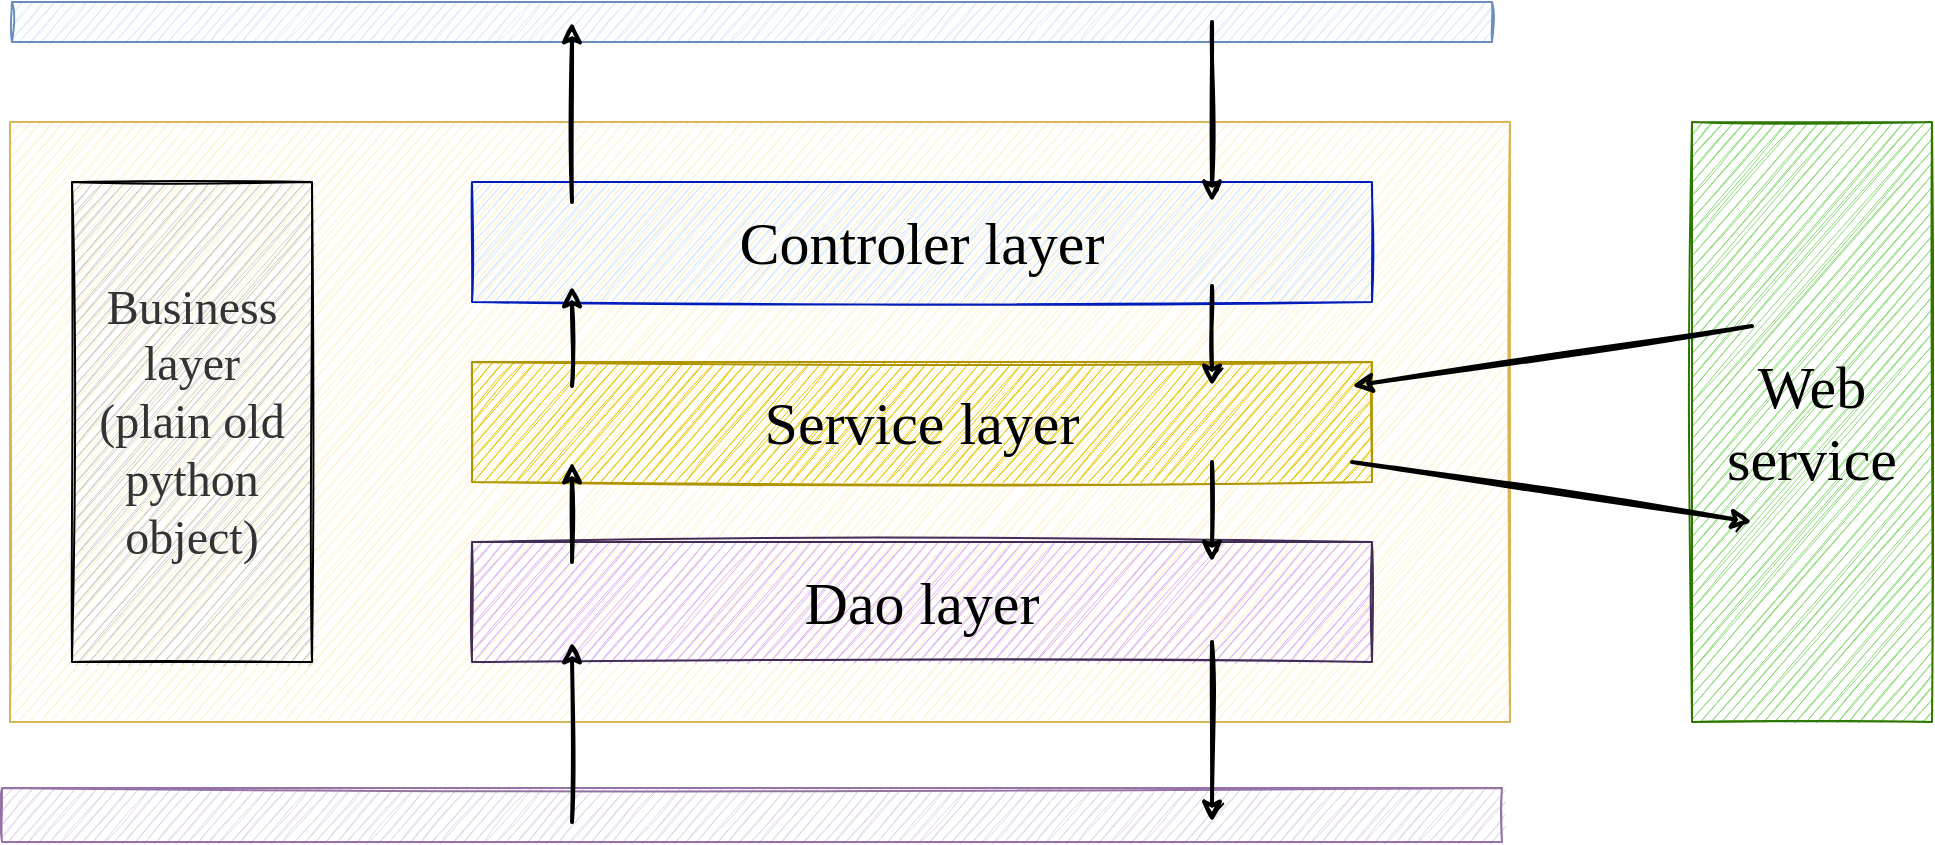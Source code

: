 <mxfile version="13.6.2" type="device"><diagram id="yVoG_UVmQxWk646EZJiV" name="Page-1"><mxGraphModel dx="1185" dy="685" grid="1" gridSize="10" guides="1" tooltips="1" connect="1" arrows="1" fold="1" page="1" pageScale="1" pageWidth="827" pageHeight="583" background="none" math="0" shadow="0" extFonts="Architects Daughter^https://fonts.googleapis.com/css?family=Architects+Daughter"><root><mxCell id="0"/><mxCell id="1" parent="0"/><mxCell id="xlkOZgG6SqRFrPDac_At-10" value="" style="rounded=0;whiteSpace=wrap;html=1;shadow=0;glass=0;sketch=1;strokeWidth=1;strokeColor=#6c8ebf;fillColor=#dae8fc;" vertex="1" parent="1"><mxGeometry x="40" y="100" width="740" height="20" as="geometry"/></mxCell><mxCell id="xlkOZgG6SqRFrPDac_At-13" value="" style="rounded=0;whiteSpace=wrap;html=1;shadow=0;glass=0;sketch=1;strokeWidth=1;strokeColor=#d6b656;fillColor=#fff2cc;" vertex="1" parent="1"><mxGeometry x="39" y="160" width="750" height="300" as="geometry"/></mxCell><mxCell id="xlkOZgG6SqRFrPDac_At-14" value="" style="rounded=0;whiteSpace=wrap;html=1;shadow=0;glass=0;sketch=1;strokeWidth=1;strokeColor=#9673a6;fillColor=#e1d5e7;fillStyle=auto;" vertex="1" parent="1"><mxGeometry x="35" y="493" width="750" height="27" as="geometry"/></mxCell><mxCell id="xlkOZgG6SqRFrPDac_At-15" value="&lt;font style=&quot;font-size: 30px&quot; face=&quot;Architects Daughter&quot; color=&quot;#000000&quot;&gt;Controler layer&lt;/font&gt;" style="rounded=0;whiteSpace=wrap;html=1;shadow=0;glass=0;sketch=1;strokeWidth=1;strokeColor=#001DBC;fontColor=#ffffff;fillColor=#CCE5FF;" vertex="1" parent="1"><mxGeometry x="270" y="190" width="450" height="60" as="geometry"/></mxCell><mxCell id="xlkOZgG6SqRFrPDac_At-16" value="&lt;font face=&quot;Architects Daughter&quot; style=&quot;font-size: 30px&quot; color=&quot;#000000&quot;&gt;Service layer&lt;/font&gt;" style="rounded=0;whiteSpace=wrap;html=1;shadow=0;glass=0;sketch=1;strokeWidth=1;fillColor=#e3c800;strokeColor=#B09500;fontColor=#ffffff;" vertex="1" parent="1"><mxGeometry x="270" y="280" width="450" height="60" as="geometry"/></mxCell><mxCell id="xlkOZgG6SqRFrPDac_At-17" value="&lt;font style=&quot;font-size: 30px&quot; face=&quot;Architects Daughter&quot; color=&quot;#000000&quot;&gt;Dao layer&lt;/font&gt;" style="rounded=0;whiteSpace=wrap;html=1;shadow=0;glass=0;sketch=1;strokeWidth=1;strokeColor=#432D57;fontColor=#ffffff;fillColor=#DAB1FF;" vertex="1" parent="1"><mxGeometry x="270" y="370" width="450" height="60" as="geometry"/></mxCell><mxCell id="xlkOZgG6SqRFrPDac_At-18" value="&lt;font face=&quot;Architects Daughter&quot; style=&quot;font-size: 30px&quot; color=&quot;#000000&quot;&gt;Web service&lt;/font&gt;" style="rounded=0;whiteSpace=wrap;html=1;shadow=0;glass=0;sketch=1;strokeWidth=1;strokeColor=#2D7600;fontColor=#ffffff;fillColor=#89D975;" vertex="1" parent="1"><mxGeometry x="880" y="160" width="120" height="300" as="geometry"/></mxCell><mxCell id="xlkOZgG6SqRFrPDac_At-19" value="&lt;font face=&quot;Architects Daughter&quot; style=&quot;font-size: 24px&quot;&gt;Business layer&lt;br&gt;(plain old python object)&lt;/font&gt;" style="rounded=0;whiteSpace=wrap;html=1;shadow=0;glass=0;sketch=1;strokeWidth=1;fontColor=#333333;fillColor=#CCCCCC;" vertex="1" parent="1"><mxGeometry x="70" y="190" width="120" height="240" as="geometry"/></mxCell><mxCell id="xlkOZgG6SqRFrPDac_At-20" value="" style="endArrow=classic;html=1;strokeWidth=2;sketch=1;" edge="1" parent="1"><mxGeometry width="50" height="50" relative="1" as="geometry"><mxPoint x="320" y="292" as="sourcePoint"/><mxPoint x="320" y="242" as="targetPoint"/></mxGeometry></mxCell><mxCell id="xlkOZgG6SqRFrPDac_At-21" value="" style="endArrow=classic;html=1;strokeWidth=2;sketch=1;" edge="1" parent="1"><mxGeometry width="50" height="50" relative="1" as="geometry"><mxPoint x="320" y="380.0" as="sourcePoint"/><mxPoint x="320" y="330.0" as="targetPoint"/></mxGeometry></mxCell><mxCell id="xlkOZgG6SqRFrPDac_At-22" value="" style="endArrow=classic;html=1;strokeWidth=2;sketch=1;" edge="1" parent="1"><mxGeometry width="50" height="50" relative="1" as="geometry"><mxPoint x="320" y="200" as="sourcePoint"/><mxPoint x="320" y="110" as="targetPoint"/></mxGeometry></mxCell><mxCell id="xlkOZgG6SqRFrPDac_At-23" value="" style="endArrow=classic;html=1;strokeWidth=2;sketch=1;" edge="1" parent="1"><mxGeometry width="50" height="50" relative="1" as="geometry"><mxPoint x="320" y="510" as="sourcePoint"/><mxPoint x="320" y="420" as="targetPoint"/></mxGeometry></mxCell><mxCell id="xlkOZgG6SqRFrPDac_At-24" value="" style="endArrow=classic;html=1;strokeWidth=2;sketch=1;" edge="1" parent="1"><mxGeometry width="50" height="50" relative="1" as="geometry"><mxPoint x="640" y="242.0" as="sourcePoint"/><mxPoint x="640" y="292.0" as="targetPoint"/></mxGeometry></mxCell><mxCell id="xlkOZgG6SqRFrPDac_At-25" value="" style="endArrow=classic;html=1;strokeWidth=2;sketch=1;" edge="1" parent="1"><mxGeometry width="50" height="50" relative="1" as="geometry"><mxPoint x="640" y="330.0" as="sourcePoint"/><mxPoint x="640" y="380" as="targetPoint"/></mxGeometry></mxCell><mxCell id="xlkOZgG6SqRFrPDac_At-26" value="" style="endArrow=classic;html=1;strokeWidth=2;sketch=1;" edge="1" parent="1"><mxGeometry width="50" height="50" relative="1" as="geometry"><mxPoint x="640" y="110" as="sourcePoint"/><mxPoint x="640" y="200" as="targetPoint"/></mxGeometry></mxCell><mxCell id="xlkOZgG6SqRFrPDac_At-27" value="" style="endArrow=classic;html=1;strokeWidth=2;sketch=1;" edge="1" parent="1"><mxGeometry width="50" height="50" relative="1" as="geometry"><mxPoint x="640" y="420" as="sourcePoint"/><mxPoint x="640" y="510" as="targetPoint"/></mxGeometry></mxCell><mxCell id="xlkOZgG6SqRFrPDac_At-29" value="" style="endArrow=classic;html=1;strokeWidth=2;sketch=1;" edge="1" parent="1"><mxGeometry width="50" height="50" relative="1" as="geometry"><mxPoint x="710" y="330.0" as="sourcePoint"/><mxPoint x="910" y="360" as="targetPoint"/></mxGeometry></mxCell><mxCell id="xlkOZgG6SqRFrPDac_At-30" value="" style="endArrow=classic;html=1;strokeWidth=2;sketch=1;" edge="1" parent="1"><mxGeometry width="50" height="50" relative="1" as="geometry"><mxPoint x="910" y="262" as="sourcePoint"/><mxPoint x="710" y="292.0" as="targetPoint"/></mxGeometry></mxCell></root></mxGraphModel></diagram></mxfile>